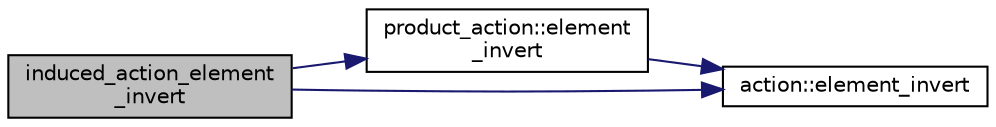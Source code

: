 digraph "induced_action_element_invert"
{
  edge [fontname="Helvetica",fontsize="10",labelfontname="Helvetica",labelfontsize="10"];
  node [fontname="Helvetica",fontsize="10",shape=record];
  rankdir="LR";
  Node1376 [label="induced_action_element\l_invert",height=0.2,width=0.4,color="black", fillcolor="grey75", style="filled", fontcolor="black"];
  Node1376 -> Node1377 [color="midnightblue",fontsize="10",style="solid",fontname="Helvetica"];
  Node1377 [label="product_action::element\l_invert",height=0.2,width=0.4,color="black", fillcolor="white", style="filled",URL="$d8/d74/classproduct__action.html#ae7aff4ee19365e0e9a271377b45ce6d4"];
  Node1377 -> Node1378 [color="midnightblue",fontsize="10",style="solid",fontname="Helvetica"];
  Node1378 [label="action::element_invert",height=0.2,width=0.4,color="black", fillcolor="white", style="filled",URL="$d2/d86/classaction.html#aa4bd01e338497714586636751fcef436"];
  Node1376 -> Node1378 [color="midnightblue",fontsize="10",style="solid",fontname="Helvetica"];
}
